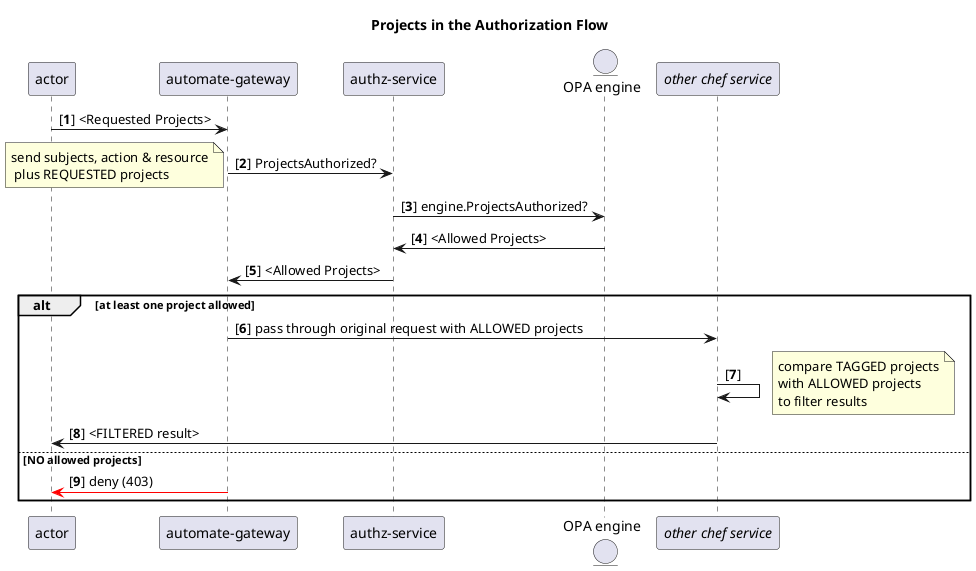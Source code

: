@startuml
autonumber "[<b>#</b>]"
title Projects in the Authorization Flow
participant "actor" as actor
participant "automate-gateway" as api
participant "authz-service" as authz
entity "OPA engine" as opa
participant "//other chef service//" as target

  actor -> api: <Requested Projects>

	  api -> authz: ProjectsAuthorized?
    note left
	    send subjects, action & resource
      plus REQUESTED projects
    end note
    authz -> opa: engine.ProjectsAuthorized?
    opa -> authz: <Allowed Projects>
    authz -> api: <Allowed Projects>

    alt at least one project allowed
      api -> target: pass through original request with ALLOWED projects
      target -> target
      note right
        compare TAGGED projects
        with ALLOWED projects
        to filter results
      end note
      target -> actor: <FILTERED result>
	  else NO allowed projects
      api -[#red]> actor: deny (403)
    end

@enduml